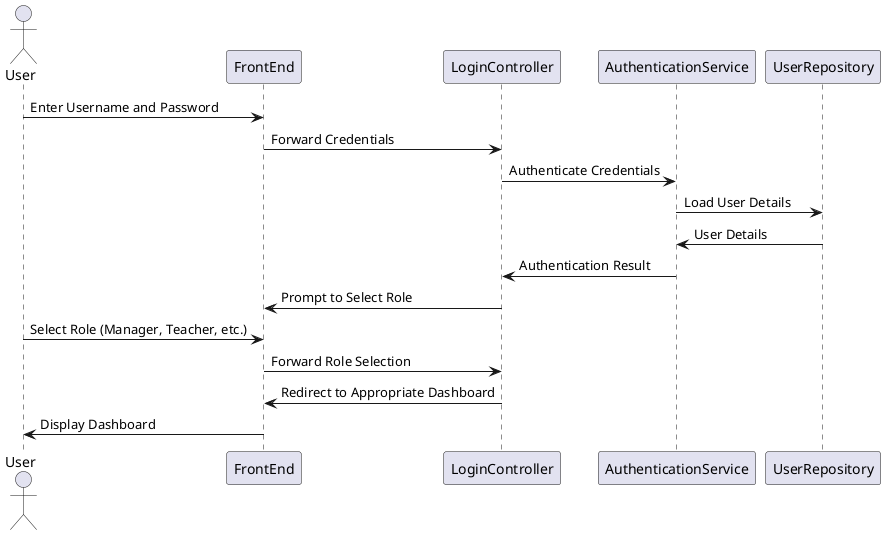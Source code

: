 @startuml
actor User
participant FrontEnd
participant LoginController
participant AuthenticationService
participant UserRepository

User -> FrontEnd: Enter Username and Password
FrontEnd -> LoginController: Forward Credentials
LoginController -> AuthenticationService: Authenticate Credentials
AuthenticationService -> UserRepository: Load User Details
UserRepository -> AuthenticationService: User Details
AuthenticationService -> LoginController: Authentication Result
LoginController -> FrontEnd: Prompt to Select Role
User -> FrontEnd: Select Role (Manager, Teacher, etc.)
FrontEnd -> LoginController: Forward Role Selection
LoginController -> FrontEnd: Redirect to Appropriate Dashboard
FrontEnd -> User: Display Dashboard
@enduml
